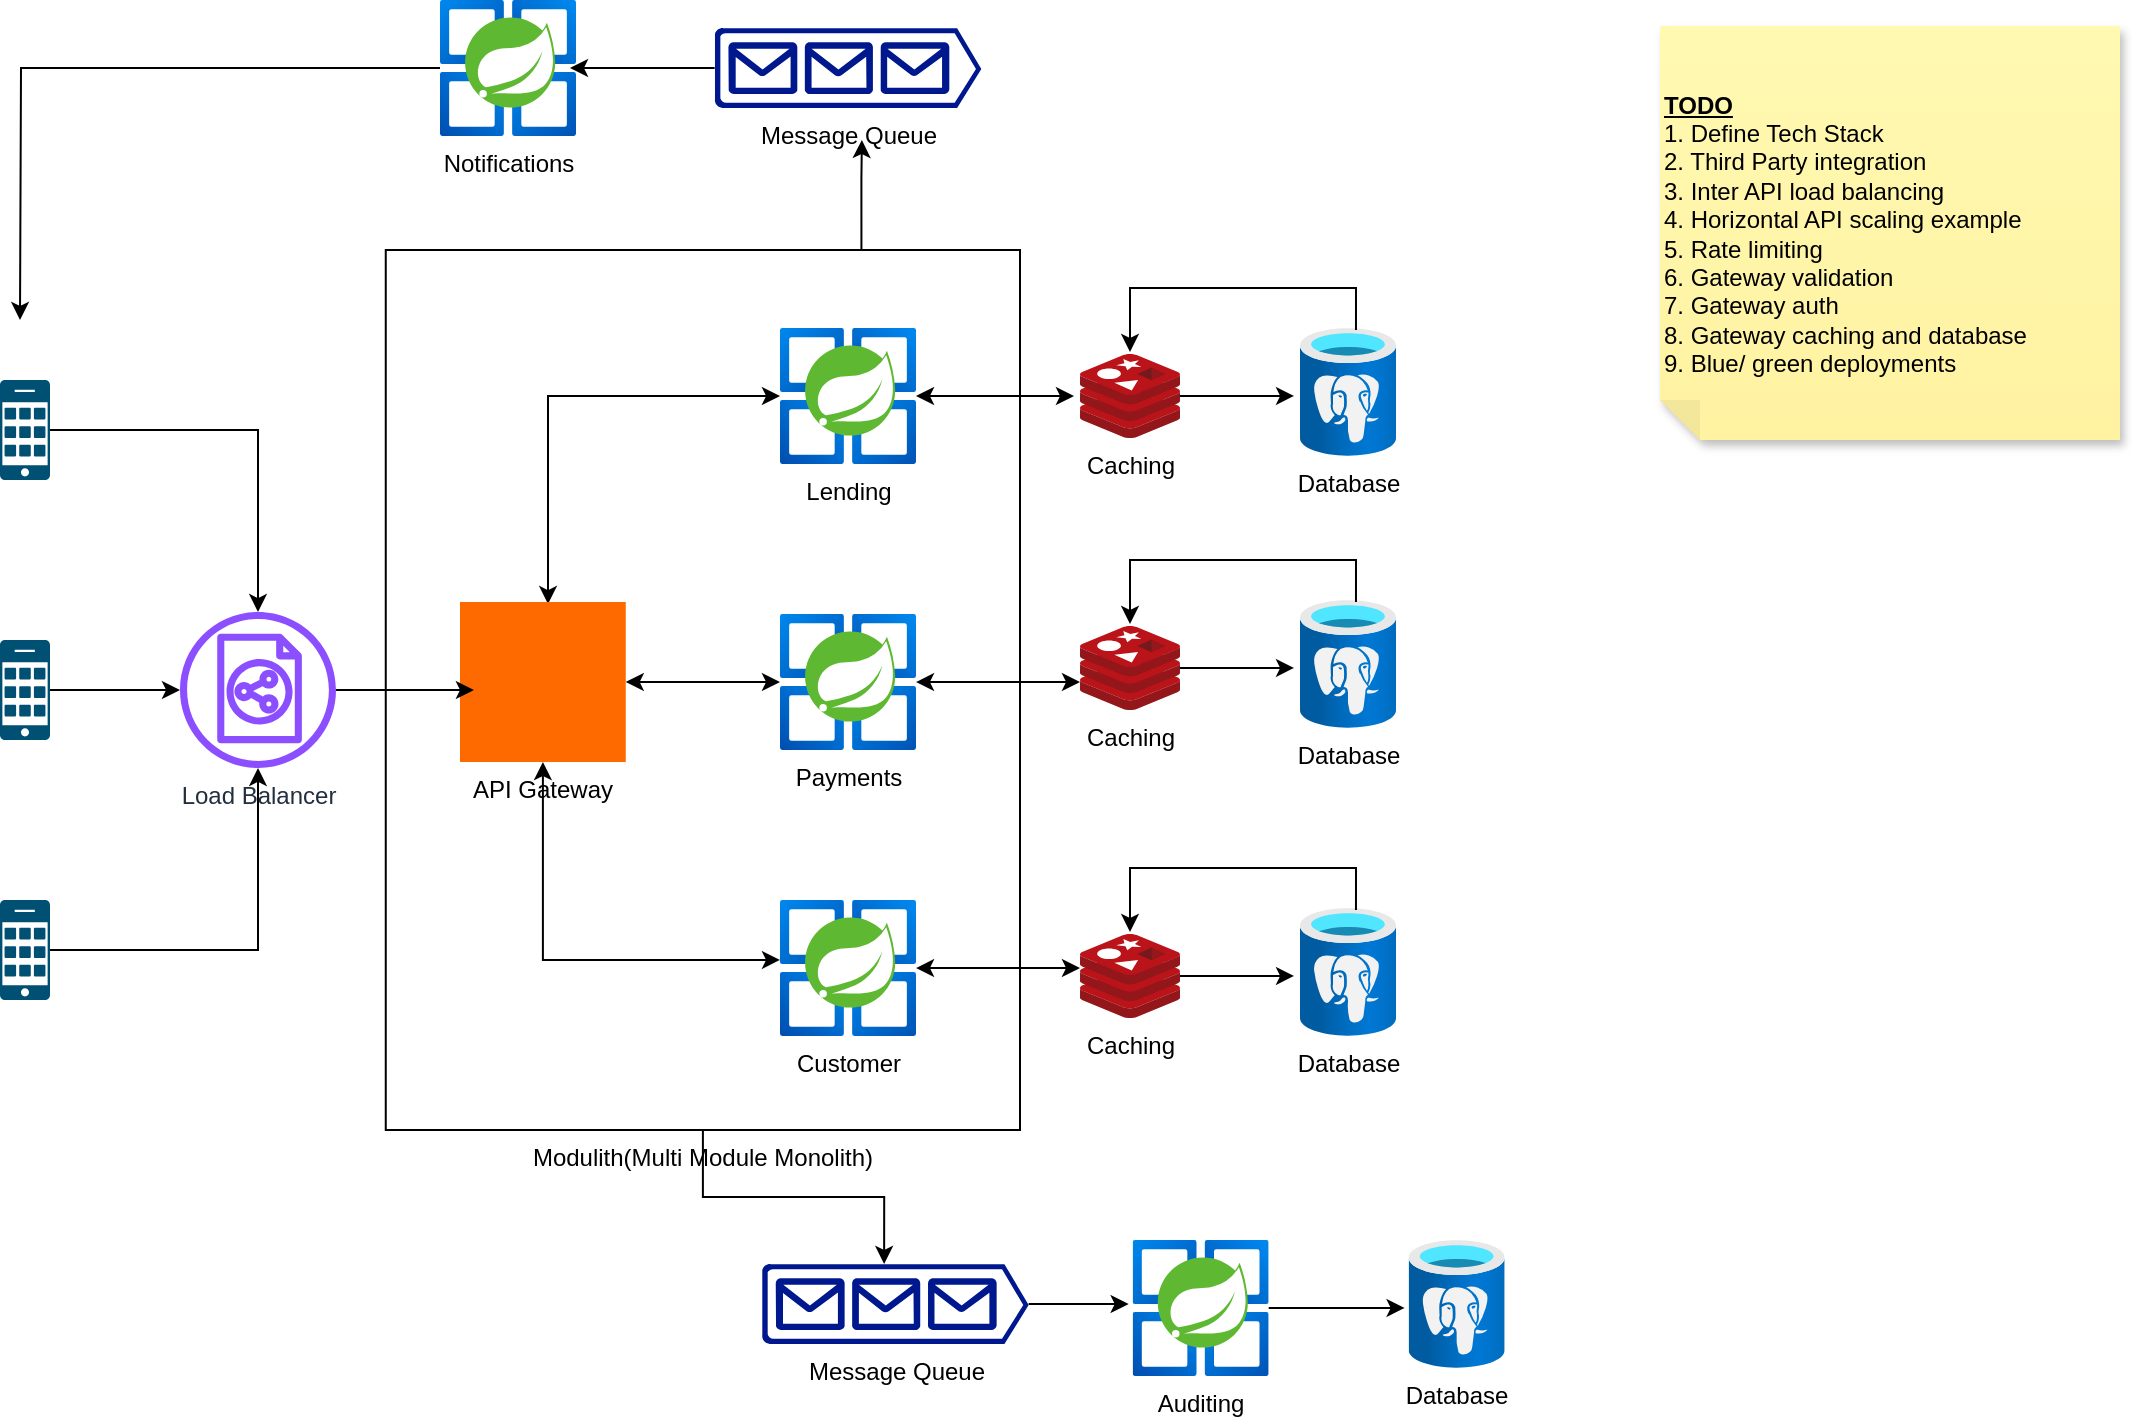 <mxfile version="26.2.9">
  <diagram name="Page-1" id="oUtqDp948ikvkqziecsZ">
    <mxGraphModel dx="1428" dy="751" grid="1" gridSize="10" guides="1" tooltips="1" connect="1" arrows="1" fold="1" page="1" pageScale="1" pageWidth="1169" pageHeight="827" math="0" shadow="0">
      <root>
        <mxCell id="0" />
        <mxCell id="1" parent="0" />
        <mxCell id="hO-ZR4G2nl43DT18b6T9-9" value="Modulith(Multi Module Monolith)" style="rounded=0;whiteSpace=wrap;html=1;labelPosition=center;verticalLabelPosition=bottom;align=center;verticalAlign=top;" vertex="1" parent="1">
          <mxGeometry x="232.88" y="175" width="317.12" height="440" as="geometry" />
        </mxCell>
        <mxCell id="hO-ZR4G2nl43DT18b6T9-37" style="edgeStyle=orthogonalEdgeStyle;rounded=0;orthogonalLoop=1;jettySize=auto;html=1;" edge="1" parent="1" source="hO-ZR4G2nl43DT18b6T9-1" target="hO-ZR4G2nl43DT18b6T9-5">
          <mxGeometry relative="1" as="geometry" />
        </mxCell>
        <mxCell id="hO-ZR4G2nl43DT18b6T9-1" value="" style="sketch=0;points=[[0.015,0.015,0],[0.985,0.015,0],[0.985,0.985,0],[0.015,0.985,0],[0.25,0,0],[0.5,0,0],[0.75,0,0],[1,0.25,0],[1,0.5,0],[1,0.75,0],[0.75,1,0],[0.5,1,0],[0.25,1,0],[0,0.75,0],[0,0.5,0],[0,0.25,0]];verticalLabelPosition=bottom;html=1;verticalAlign=top;aspect=fixed;align=center;pointerEvents=1;shape=mxgraph.cisco19.cell_phone;fillColor=#005073;strokeColor=none;" vertex="1" parent="1">
          <mxGeometry x="40" y="240" width="25" height="50" as="geometry" />
        </mxCell>
        <mxCell id="hO-ZR4G2nl43DT18b6T9-38" style="edgeStyle=orthogonalEdgeStyle;rounded=0;orthogonalLoop=1;jettySize=auto;html=1;" edge="1" parent="1" source="hO-ZR4G2nl43DT18b6T9-2" target="hO-ZR4G2nl43DT18b6T9-5">
          <mxGeometry relative="1" as="geometry" />
        </mxCell>
        <mxCell id="hO-ZR4G2nl43DT18b6T9-2" value="" style="sketch=0;points=[[0.015,0.015,0],[0.985,0.015,0],[0.985,0.985,0],[0.015,0.985,0],[0.25,0,0],[0.5,0,0],[0.75,0,0],[1,0.25,0],[1,0.5,0],[1,0.75,0],[0.75,1,0],[0.5,1,0],[0.25,1,0],[0,0.75,0],[0,0.5,0],[0,0.25,0]];verticalLabelPosition=bottom;html=1;verticalAlign=top;aspect=fixed;align=center;pointerEvents=1;shape=mxgraph.cisco19.cell_phone;fillColor=#005073;strokeColor=none;" vertex="1" parent="1">
          <mxGeometry x="40" y="370" width="25" height="50" as="geometry" />
        </mxCell>
        <mxCell id="hO-ZR4G2nl43DT18b6T9-39" style="edgeStyle=orthogonalEdgeStyle;rounded=0;orthogonalLoop=1;jettySize=auto;html=1;" edge="1" parent="1" source="hO-ZR4G2nl43DT18b6T9-3" target="hO-ZR4G2nl43DT18b6T9-5">
          <mxGeometry relative="1" as="geometry" />
        </mxCell>
        <mxCell id="hO-ZR4G2nl43DT18b6T9-3" value="" style="sketch=0;points=[[0.015,0.015,0],[0.985,0.015,0],[0.985,0.985,0],[0.015,0.985,0],[0.25,0,0],[0.5,0,0],[0.75,0,0],[1,0.25,0],[1,0.5,0],[1,0.75,0],[0.75,1,0],[0.5,1,0],[0.25,1,0],[0,0.75,0],[0,0.5,0],[0,0.25,0]];verticalLabelPosition=bottom;html=1;verticalAlign=top;aspect=fixed;align=center;pointerEvents=1;shape=mxgraph.cisco19.cell_phone;fillColor=#005073;strokeColor=none;" vertex="1" parent="1">
          <mxGeometry x="40" y="500" width="25" height="50" as="geometry" />
        </mxCell>
        <mxCell id="hO-ZR4G2nl43DT18b6T9-5" value="Load Balancer" style="sketch=0;outlineConnect=0;fontColor=#232F3E;gradientColor=none;fillColor=#8C4FFF;strokeColor=none;dashed=0;verticalLabelPosition=bottom;verticalAlign=top;align=center;html=1;fontSize=12;fontStyle=0;aspect=fixed;pointerEvents=1;shape=mxgraph.aws4.classic_load_balancer;" vertex="1" parent="1">
          <mxGeometry x="130" y="356" width="78" height="78" as="geometry" />
        </mxCell>
        <mxCell id="hO-ZR4G2nl43DT18b6T9-43" style="edgeStyle=orthogonalEdgeStyle;rounded=0;orthogonalLoop=1;jettySize=auto;html=1;exitX=0.531;exitY=0.013;exitDx=0;exitDy=0;exitPerimeter=0;startArrow=classic;startFill=1;" edge="1" parent="1" source="hO-ZR4G2nl43DT18b6T9-6" target="hO-ZR4G2nl43DT18b6T9-15">
          <mxGeometry relative="1" as="geometry">
            <Array as="points">
              <mxPoint x="314" y="248" />
            </Array>
          </mxGeometry>
        </mxCell>
        <mxCell id="hO-ZR4G2nl43DT18b6T9-44" style="edgeStyle=orthogonalEdgeStyle;rounded=0;orthogonalLoop=1;jettySize=auto;html=1;startArrow=classic;startFill=1;" edge="1" parent="1" source="hO-ZR4G2nl43DT18b6T9-6" target="hO-ZR4G2nl43DT18b6T9-16">
          <mxGeometry relative="1" as="geometry" />
        </mxCell>
        <mxCell id="hO-ZR4G2nl43DT18b6T9-6" value="API Gateway" style="points=[];aspect=fixed;html=1;align=center;shadow=0;dashed=0;fillColor=#FF6A00;strokeColor=none;shape=mxgraph.alibaba_cloud.apigateway;verticalAlign=top;labelPosition=center;verticalLabelPosition=bottom;" vertex="1" parent="1">
          <mxGeometry x="270" y="351" width="82.88" height="80" as="geometry" />
        </mxCell>
        <mxCell id="hO-ZR4G2nl43DT18b6T9-14" value="Database" style="image;aspect=fixed;html=1;points=[];align=center;fontSize=12;image=img/lib/azure2/databases/Azure_Database_PostgreSQL_Server.svg;" vertex="1" parent="1">
          <mxGeometry x="690" y="214" width="48" height="64" as="geometry" />
        </mxCell>
        <mxCell id="hO-ZR4G2nl43DT18b6T9-15" value="Lending" style="image;aspect=fixed;html=1;points=[];align=center;fontSize=12;image=img/lib/azure2/compute/Azure_Spring_Cloud.svg;" vertex="1" parent="1">
          <mxGeometry x="430" y="214" width="68" height="68" as="geometry" />
        </mxCell>
        <mxCell id="hO-ZR4G2nl43DT18b6T9-16" value="Payments" style="image;aspect=fixed;html=1;points=[];align=center;fontSize=12;image=img/lib/azure2/compute/Azure_Spring_Cloud.svg;" vertex="1" parent="1">
          <mxGeometry x="430" y="357" width="68" height="68" as="geometry" />
        </mxCell>
        <mxCell id="hO-ZR4G2nl43DT18b6T9-17" value="Customer" style="image;aspect=fixed;html=1;points=[];align=center;fontSize=12;image=img/lib/azure2/compute/Azure_Spring_Cloud.svg;" vertex="1" parent="1">
          <mxGeometry x="430" y="500" width="68" height="68" as="geometry" />
        </mxCell>
        <mxCell id="hO-ZR4G2nl43DT18b6T9-18" value="Caching" style="image;sketch=0;aspect=fixed;html=1;points=[];align=center;fontSize=12;image=img/lib/mscae/Cache_Redis_Product.svg;" vertex="1" parent="1">
          <mxGeometry x="580" y="227" width="50" height="42" as="geometry" />
        </mxCell>
        <mxCell id="hO-ZR4G2nl43DT18b6T9-36" style="edgeStyle=orthogonalEdgeStyle;rounded=0;orthogonalLoop=1;jettySize=auto;html=1;" edge="1" parent="1" source="hO-ZR4G2nl43DT18b6T9-19">
          <mxGeometry relative="1" as="geometry">
            <mxPoint x="50" y="210" as="targetPoint" />
          </mxGeometry>
        </mxCell>
        <mxCell id="hO-ZR4G2nl43DT18b6T9-19" value="Notifications" style="image;aspect=fixed;html=1;points=[];align=center;fontSize=12;image=img/lib/azure2/compute/Azure_Spring_Cloud.svg;" vertex="1" parent="1">
          <mxGeometry x="260" y="50" width="68" height="68" as="geometry" />
        </mxCell>
        <mxCell id="hO-ZR4G2nl43DT18b6T9-20" value="Auditing" style="image;aspect=fixed;html=1;points=[];align=center;fontSize=12;image=img/lib/azure2/compute/Azure_Spring_Cloud.svg;" vertex="1" parent="1">
          <mxGeometry x="606.33" y="670" width="68" height="68" as="geometry" />
        </mxCell>
        <mxCell id="hO-ZR4G2nl43DT18b6T9-21" value="Database" style="image;aspect=fixed;html=1;points=[];align=center;fontSize=12;image=img/lib/azure2/databases/Azure_Database_PostgreSQL_Server.svg;" vertex="1" parent="1">
          <mxGeometry x="744.33" y="670" width="48" height="64" as="geometry" />
        </mxCell>
        <mxCell id="hO-ZR4G2nl43DT18b6T9-32" style="edgeStyle=orthogonalEdgeStyle;rounded=0;orthogonalLoop=1;jettySize=auto;html=1;entryX=-0.062;entryY=0.531;entryDx=0;entryDy=0;entryPerimeter=0;" edge="1" parent="1" source="hO-ZR4G2nl43DT18b6T9-18" target="hO-ZR4G2nl43DT18b6T9-14">
          <mxGeometry relative="1" as="geometry" />
        </mxCell>
        <mxCell id="hO-ZR4G2nl43DT18b6T9-33" style="edgeStyle=orthogonalEdgeStyle;rounded=0;orthogonalLoop=1;jettySize=auto;html=1;entryX=0.5;entryY=-0.024;entryDx=0;entryDy=0;entryPerimeter=0;exitX=0.583;exitY=0.016;exitDx=0;exitDy=0;exitPerimeter=0;" edge="1" parent="1" source="hO-ZR4G2nl43DT18b6T9-14" target="hO-ZR4G2nl43DT18b6T9-18">
          <mxGeometry relative="1" as="geometry" />
        </mxCell>
        <mxCell id="hO-ZR4G2nl43DT18b6T9-34" style="edgeStyle=orthogonalEdgeStyle;rounded=0;orthogonalLoop=1;jettySize=auto;html=1;entryX=-0.06;entryY=0.5;entryDx=0;entryDy=0;entryPerimeter=0;startArrow=classic;startFill=1;" edge="1" parent="1" source="hO-ZR4G2nl43DT18b6T9-15" target="hO-ZR4G2nl43DT18b6T9-18">
          <mxGeometry relative="1" as="geometry" />
        </mxCell>
        <mxCell id="hO-ZR4G2nl43DT18b6T9-42" style="edgeStyle=orthogonalEdgeStyle;rounded=0;orthogonalLoop=1;jettySize=auto;html=1;entryX=0.084;entryY=0.55;entryDx=0;entryDy=0;entryPerimeter=0;" edge="1" parent="1" source="hO-ZR4G2nl43DT18b6T9-5" target="hO-ZR4G2nl43DT18b6T9-6">
          <mxGeometry relative="1" as="geometry" />
        </mxCell>
        <mxCell id="hO-ZR4G2nl43DT18b6T9-47" style="edgeStyle=orthogonalEdgeStyle;rounded=0;orthogonalLoop=1;jettySize=auto;html=1;entryX=0;entryY=0.441;entryDx=0;entryDy=0;entryPerimeter=0;startArrow=classic;startFill=1;" edge="1" parent="1" source="hO-ZR4G2nl43DT18b6T9-6" target="hO-ZR4G2nl43DT18b6T9-17">
          <mxGeometry relative="1" as="geometry">
            <mxPoint x="310" y="460" as="sourcePoint" />
            <Array as="points">
              <mxPoint x="312" y="530" />
            </Array>
          </mxGeometry>
        </mxCell>
        <mxCell id="hO-ZR4G2nl43DT18b6T9-48" style="edgeStyle=orthogonalEdgeStyle;rounded=0;orthogonalLoop=1;jettySize=auto;html=1;entryX=-0.042;entryY=0.531;entryDx=0;entryDy=0;entryPerimeter=0;" edge="1" parent="1" source="hO-ZR4G2nl43DT18b6T9-20" target="hO-ZR4G2nl43DT18b6T9-21">
          <mxGeometry relative="1" as="geometry" />
        </mxCell>
        <mxCell id="hO-ZR4G2nl43DT18b6T9-50" style="edgeStyle=orthogonalEdgeStyle;rounded=0;orthogonalLoop=1;jettySize=auto;html=1;" edge="1" parent="1" source="hO-ZR4G2nl43DT18b6T9-49">
          <mxGeometry relative="1" as="geometry">
            <mxPoint x="604.33" y="702" as="targetPoint" />
          </mxGeometry>
        </mxCell>
        <mxCell id="hO-ZR4G2nl43DT18b6T9-49" value="Message Queue" style="sketch=0;aspect=fixed;pointerEvents=1;shadow=0;dashed=0;html=1;strokeColor=none;labelPosition=center;verticalLabelPosition=bottom;verticalAlign=top;align=center;fillColor=#00188D;shape=mxgraph.azure.queue_generic" vertex="1" parent="1">
          <mxGeometry x="421" y="682" width="133.33" height="40" as="geometry" />
        </mxCell>
        <mxCell id="hO-ZR4G2nl43DT18b6T9-52" style="edgeStyle=orthogonalEdgeStyle;rounded=0;orthogonalLoop=1;jettySize=auto;html=1;entryX=0.458;entryY=0;entryDx=0;entryDy=0;entryPerimeter=0;" edge="1" parent="1" source="hO-ZR4G2nl43DT18b6T9-9" target="hO-ZR4G2nl43DT18b6T9-49">
          <mxGeometry relative="1" as="geometry" />
        </mxCell>
        <mxCell id="hO-ZR4G2nl43DT18b6T9-53" value="Message Queue" style="sketch=0;aspect=fixed;pointerEvents=1;shadow=0;dashed=0;html=1;strokeColor=none;labelPosition=center;verticalLabelPosition=bottom;verticalAlign=top;align=center;fillColor=#00188D;shape=mxgraph.azure.queue_generic" vertex="1" parent="1">
          <mxGeometry x="397.34" y="64" width="133.33" height="40" as="geometry" />
        </mxCell>
        <mxCell id="hO-ZR4G2nl43DT18b6T9-54" style="edgeStyle=orthogonalEdgeStyle;rounded=0;orthogonalLoop=1;jettySize=auto;html=1;exitX=0.75;exitY=0;exitDx=0;exitDy=0;entryX=0.552;entryY=1.4;entryDx=0;entryDy=0;entryPerimeter=0;" edge="1" parent="1" source="hO-ZR4G2nl43DT18b6T9-9" target="hO-ZR4G2nl43DT18b6T9-53">
          <mxGeometry relative="1" as="geometry" />
        </mxCell>
        <mxCell id="hO-ZR4G2nl43DT18b6T9-56" style="edgeStyle=orthogonalEdgeStyle;rounded=0;orthogonalLoop=1;jettySize=auto;html=1;entryX=0.956;entryY=0.5;entryDx=0;entryDy=0;entryPerimeter=0;" edge="1" parent="1" source="hO-ZR4G2nl43DT18b6T9-53" target="hO-ZR4G2nl43DT18b6T9-19">
          <mxGeometry relative="1" as="geometry" />
        </mxCell>
        <mxCell id="hO-ZR4G2nl43DT18b6T9-57" value="Database" style="image;aspect=fixed;html=1;points=[];align=center;fontSize=12;image=img/lib/azure2/databases/Azure_Database_PostgreSQL_Server.svg;" vertex="1" parent="1">
          <mxGeometry x="690" y="350" width="48" height="64" as="geometry" />
        </mxCell>
        <mxCell id="hO-ZR4G2nl43DT18b6T9-58" value="Caching" style="image;sketch=0;aspect=fixed;html=1;points=[];align=center;fontSize=12;image=img/lib/mscae/Cache_Redis_Product.svg;" vertex="1" parent="1">
          <mxGeometry x="580" y="363" width="50" height="42" as="geometry" />
        </mxCell>
        <mxCell id="hO-ZR4G2nl43DT18b6T9-59" style="edgeStyle=orthogonalEdgeStyle;rounded=0;orthogonalLoop=1;jettySize=auto;html=1;entryX=-0.062;entryY=0.531;entryDx=0;entryDy=0;entryPerimeter=0;" edge="1" parent="1" source="hO-ZR4G2nl43DT18b6T9-58" target="hO-ZR4G2nl43DT18b6T9-57">
          <mxGeometry relative="1" as="geometry" />
        </mxCell>
        <mxCell id="hO-ZR4G2nl43DT18b6T9-60" style="edgeStyle=orthogonalEdgeStyle;rounded=0;orthogonalLoop=1;jettySize=auto;html=1;entryX=0.5;entryY=-0.024;entryDx=0;entryDy=0;entryPerimeter=0;exitX=0.583;exitY=0.016;exitDx=0;exitDy=0;exitPerimeter=0;" edge="1" parent="1" source="hO-ZR4G2nl43DT18b6T9-57" target="hO-ZR4G2nl43DT18b6T9-58">
          <mxGeometry relative="1" as="geometry" />
        </mxCell>
        <mxCell id="hO-ZR4G2nl43DT18b6T9-61" value="Database" style="image;aspect=fixed;html=1;points=[];align=center;fontSize=12;image=img/lib/azure2/databases/Azure_Database_PostgreSQL_Server.svg;" vertex="1" parent="1">
          <mxGeometry x="690" y="504" width="48" height="64" as="geometry" />
        </mxCell>
        <mxCell id="hO-ZR4G2nl43DT18b6T9-62" value="Caching" style="image;sketch=0;aspect=fixed;html=1;points=[];align=center;fontSize=12;image=img/lib/mscae/Cache_Redis_Product.svg;" vertex="1" parent="1">
          <mxGeometry x="580" y="517" width="50" height="42" as="geometry" />
        </mxCell>
        <mxCell id="hO-ZR4G2nl43DT18b6T9-63" style="edgeStyle=orthogonalEdgeStyle;rounded=0;orthogonalLoop=1;jettySize=auto;html=1;entryX=-0.062;entryY=0.531;entryDx=0;entryDy=0;entryPerimeter=0;" edge="1" parent="1" source="hO-ZR4G2nl43DT18b6T9-62" target="hO-ZR4G2nl43DT18b6T9-61">
          <mxGeometry relative="1" as="geometry" />
        </mxCell>
        <mxCell id="hO-ZR4G2nl43DT18b6T9-64" style="edgeStyle=orthogonalEdgeStyle;rounded=0;orthogonalLoop=1;jettySize=auto;html=1;entryX=0.5;entryY=-0.024;entryDx=0;entryDy=0;entryPerimeter=0;exitX=0.583;exitY=0.016;exitDx=0;exitDy=0;exitPerimeter=0;" edge="1" parent="1" source="hO-ZR4G2nl43DT18b6T9-61" target="hO-ZR4G2nl43DT18b6T9-62">
          <mxGeometry relative="1" as="geometry" />
        </mxCell>
        <mxCell id="hO-ZR4G2nl43DT18b6T9-65" style="edgeStyle=orthogonalEdgeStyle;rounded=0;orthogonalLoop=1;jettySize=auto;html=1;entryX=0;entryY=0.667;entryDx=0;entryDy=0;entryPerimeter=0;startArrow=classic;startFill=1;" edge="1" parent="1" source="hO-ZR4G2nl43DT18b6T9-16" target="hO-ZR4G2nl43DT18b6T9-58">
          <mxGeometry relative="1" as="geometry" />
        </mxCell>
        <mxCell id="hO-ZR4G2nl43DT18b6T9-66" style="edgeStyle=orthogonalEdgeStyle;rounded=0;orthogonalLoop=1;jettySize=auto;html=1;entryX=0;entryY=0.405;entryDx=0;entryDy=0;entryPerimeter=0;startArrow=classic;startFill=1;" edge="1" parent="1" source="hO-ZR4G2nl43DT18b6T9-17" target="hO-ZR4G2nl43DT18b6T9-62">
          <mxGeometry relative="1" as="geometry" />
        </mxCell>
        <mxCell id="hO-ZR4G2nl43DT18b6T9-67" value="&lt;u&gt;&lt;b&gt;TODO&lt;/b&gt;&lt;/u&gt;&lt;div&gt;1. Define Tech Stack&lt;/div&gt;&lt;div&gt;2. Third Party integration&lt;/div&gt;&lt;div&gt;3. Inter API load balancing&lt;/div&gt;&lt;div&gt;4. Horizontal API scaling example&lt;/div&gt;&lt;div&gt;5. Rate limiting&lt;/div&gt;&lt;div&gt;6. Gateway validation&lt;/div&gt;&lt;div&gt;7. Gateway auth&lt;/div&gt;&lt;div&gt;8. Gateway caching and database&lt;/div&gt;&lt;div&gt;9. Blue/ green deployments&lt;/div&gt;" style="shape=note;whiteSpace=wrap;html=1;backgroundOutline=1;fontColor=#000000;darkOpacity=0.05;fillColor=#FFF9B2;strokeColor=none;fillStyle=solid;direction=west;gradientDirection=north;gradientColor=#FFF2A1;shadow=1;size=20;pointerEvents=1;align=left;" vertex="1" parent="1">
          <mxGeometry x="870" y="63" width="230" height="207" as="geometry" />
        </mxCell>
      </root>
    </mxGraphModel>
  </diagram>
</mxfile>
